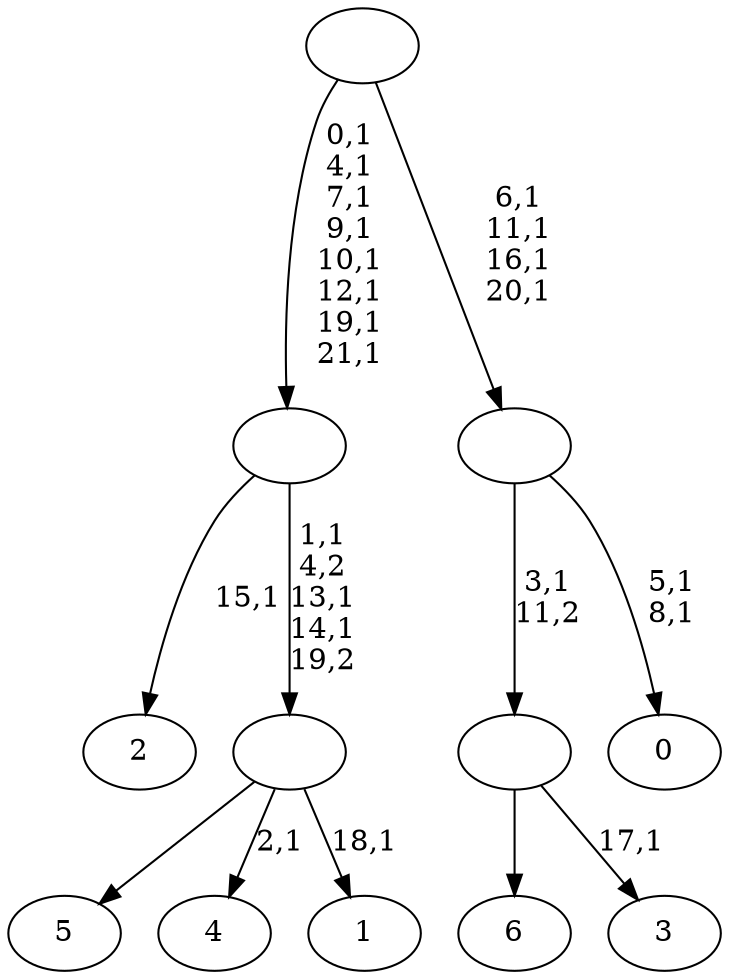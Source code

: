 digraph T {
	29 [label="6"]
	28 [label="5"]
	27 [label="4"]
	25 [label="3"]
	23 [label=""]
	22 [label="2"]
	20 [label="1"]
	18 [label=""]
	15 [label=""]
	7 [label="0"]
	4 [label=""]
	0 [label=""]
	23 -> 25 [label="17,1"]
	23 -> 29 [label=""]
	18 -> 20 [label="18,1"]
	18 -> 27 [label="2,1"]
	18 -> 28 [label=""]
	15 -> 18 [label="1,1\n4,2\n13,1\n14,1\n19,2"]
	15 -> 22 [label="15,1"]
	4 -> 7 [label="5,1\n8,1"]
	4 -> 23 [label="3,1\n11,2"]
	0 -> 4 [label="6,1\n11,1\n16,1\n20,1"]
	0 -> 15 [label="0,1\n4,1\n7,1\n9,1\n10,1\n12,1\n19,1\n21,1"]
}
